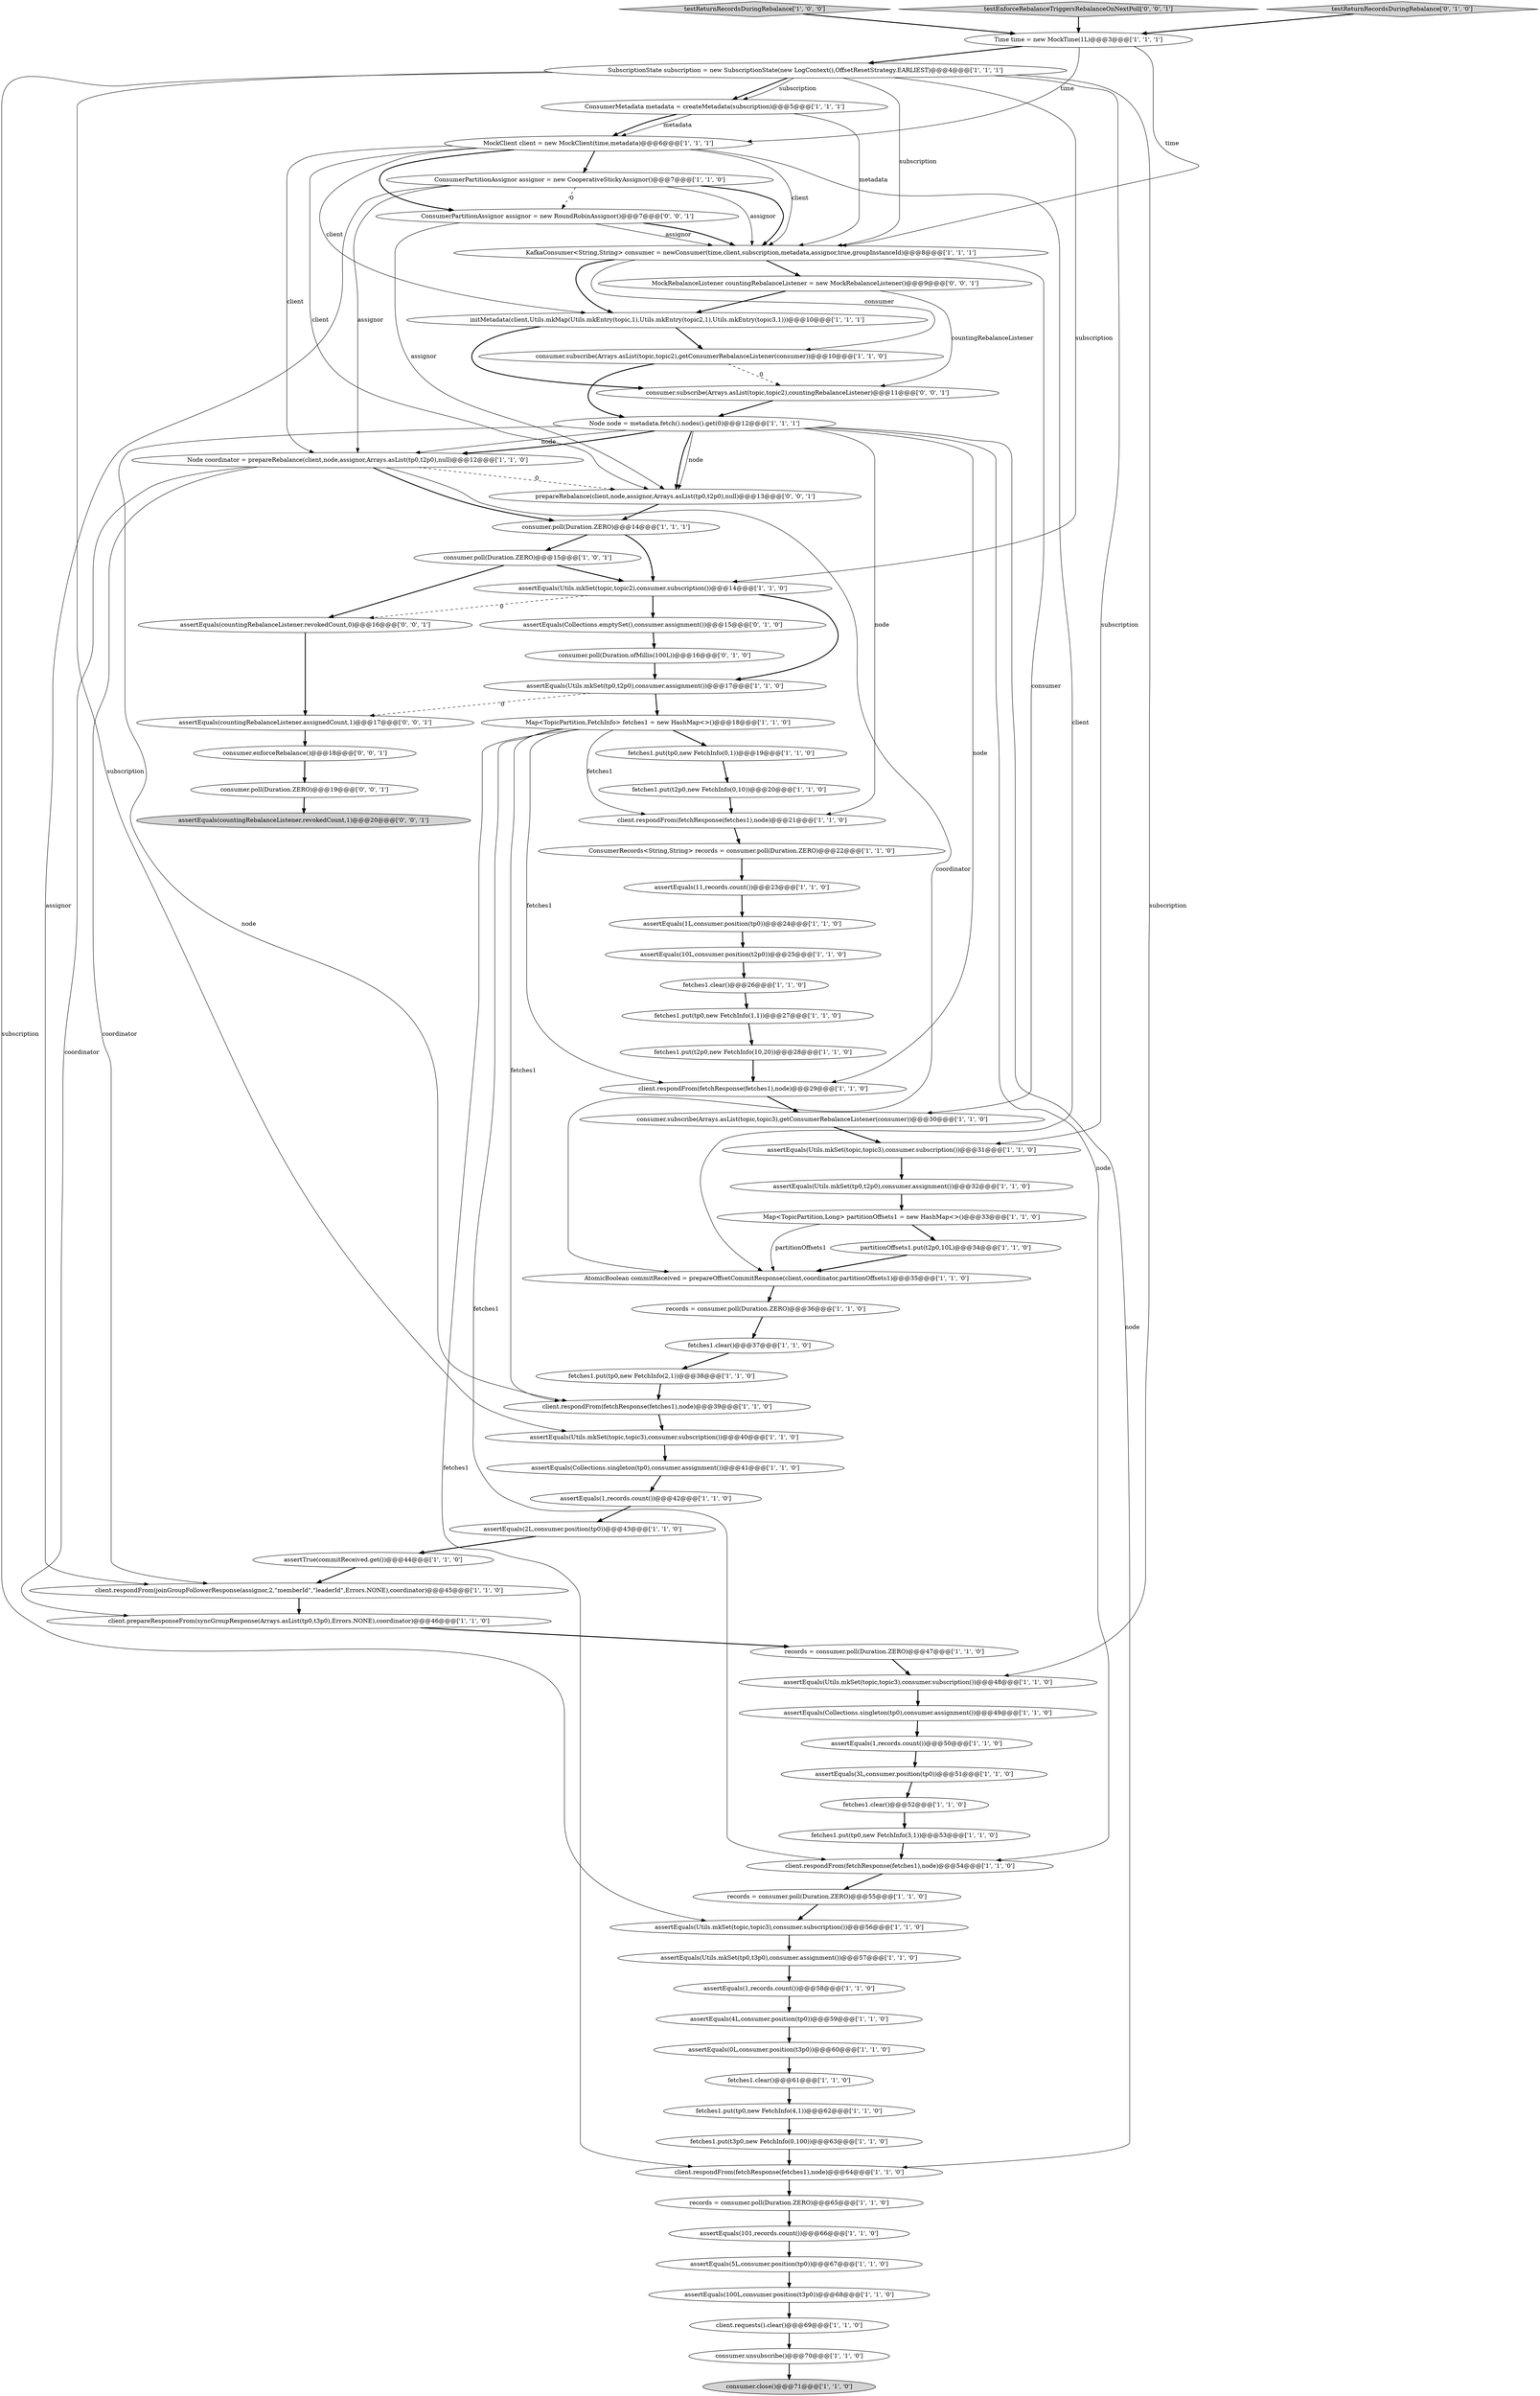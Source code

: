 digraph {
26 [style = filled, label = "MockClient client = new MockClient(time,metadata)@@@6@@@['1', '1', '1']", fillcolor = white, shape = ellipse image = "AAA0AAABBB1BBB"];
43 [style = filled, label = "initMetadata(client,Utils.mkMap(Utils.mkEntry(topic,1),Utils.mkEntry(topic2,1),Utils.mkEntry(topic3,1)))@@@10@@@['1', '1', '1']", fillcolor = white, shape = ellipse image = "AAA0AAABBB1BBB"];
7 [style = filled, label = "assertEquals(1,records.count())@@@42@@@['1', '1', '0']", fillcolor = white, shape = ellipse image = "AAA0AAABBB1BBB"];
50 [style = filled, label = "assertEquals(Utils.mkSet(tp0,t2p0),consumer.assignment())@@@32@@@['1', '1', '0']", fillcolor = white, shape = ellipse image = "AAA0AAABBB1BBB"];
22 [style = filled, label = "fetches1.clear()@@@37@@@['1', '1', '0']", fillcolor = white, shape = ellipse image = "AAA0AAABBB1BBB"];
51 [style = filled, label = "assertEquals(100L,consumer.position(t3p0))@@@68@@@['1', '1', '0']", fillcolor = white, shape = ellipse image = "AAA0AAABBB1BBB"];
17 [style = filled, label = "assertEquals(0L,consumer.position(t3p0))@@@60@@@['1', '1', '0']", fillcolor = white, shape = ellipse image = "AAA0AAABBB1BBB"];
31 [style = filled, label = "consumer.subscribe(Arrays.asList(topic,topic2),getConsumerRebalanceListener(consumer))@@@10@@@['1', '1', '0']", fillcolor = white, shape = ellipse image = "AAA0AAABBB1BBB"];
6 [style = filled, label = "fetches1.clear()@@@26@@@['1', '1', '0']", fillcolor = white, shape = ellipse image = "AAA0AAABBB1BBB"];
58 [style = filled, label = "assertEquals(2L,consumer.position(tp0))@@@43@@@['1', '1', '0']", fillcolor = white, shape = ellipse image = "AAA0AAABBB1BBB"];
8 [style = filled, label = "assertEquals(Utils.mkSet(tp0,t3p0),consumer.assignment())@@@57@@@['1', '1', '0']", fillcolor = white, shape = ellipse image = "AAA0AAABBB1BBB"];
67 [style = filled, label = "Map<TopicPartition,FetchInfo> fetches1 = new HashMap<>()@@@18@@@['1', '1', '0']", fillcolor = white, shape = ellipse image = "AAA0AAABBB1BBB"];
18 [style = filled, label = "assertEquals(Utils.mkSet(topic,topic3),consumer.subscription())@@@56@@@['1', '1', '0']", fillcolor = white, shape = ellipse image = "AAA0AAABBB1BBB"];
64 [style = filled, label = "Node coordinator = prepareRebalance(client,node,assignor,Arrays.asList(tp0,t2p0),null)@@@12@@@['1', '1', '0']", fillcolor = white, shape = ellipse image = "AAA0AAABBB1BBB"];
74 [style = filled, label = "consumer.subscribe(Arrays.asList(topic,topic2),countingRebalanceListener)@@@11@@@['0', '0', '1']", fillcolor = white, shape = ellipse image = "AAA0AAABBB3BBB"];
1 [style = filled, label = "assertEquals(Collections.singleton(tp0),consumer.assignment())@@@49@@@['1', '1', '0']", fillcolor = white, shape = ellipse image = "AAA0AAABBB1BBB"];
30 [style = filled, label = "ConsumerMetadata metadata = createMetadata(subscription)@@@5@@@['1', '1', '1']", fillcolor = white, shape = ellipse image = "AAA0AAABBB1BBB"];
14 [style = filled, label = "client.respondFrom(fetchResponse(fetches1),node)@@@54@@@['1', '1', '0']", fillcolor = white, shape = ellipse image = "AAA0AAABBB1BBB"];
21 [style = filled, label = "assertEquals(Utils.mkSet(topic,topic2),consumer.subscription())@@@14@@@['1', '1', '0']", fillcolor = white, shape = ellipse image = "AAA0AAABBB1BBB"];
47 [style = filled, label = "SubscriptionState subscription = new SubscriptionState(new LogContext(),OffsetResetStrategy.EARLIEST)@@@4@@@['1', '1', '1']", fillcolor = white, shape = ellipse image = "AAA0AAABBB1BBB"];
29 [style = filled, label = "assertEquals(4L,consumer.position(tp0))@@@59@@@['1', '1', '0']", fillcolor = white, shape = ellipse image = "AAA0AAABBB1BBB"];
4 [style = filled, label = "client.respondFrom(fetchResponse(fetches1),node)@@@64@@@['1', '1', '0']", fillcolor = white, shape = ellipse image = "AAA0AAABBB1BBB"];
35 [style = filled, label = "assertEquals(Collections.singleton(tp0),consumer.assignment())@@@41@@@['1', '1', '0']", fillcolor = white, shape = ellipse image = "AAA0AAABBB1BBB"];
27 [style = filled, label = "client.respondFrom(fetchResponse(fetches1),node)@@@29@@@['1', '1', '0']", fillcolor = white, shape = ellipse image = "AAA0AAABBB1BBB"];
53 [style = filled, label = "fetches1.put(t2p0,new FetchInfo(0,10))@@@20@@@['1', '1', '0']", fillcolor = white, shape = ellipse image = "AAA0AAABBB1BBB"];
62 [style = filled, label = "assertEquals(11,records.count())@@@23@@@['1', '1', '0']", fillcolor = white, shape = ellipse image = "AAA0AAABBB1BBB"];
49 [style = filled, label = "assertEquals(10L,consumer.position(t2p0))@@@25@@@['1', '1', '0']", fillcolor = white, shape = ellipse image = "AAA0AAABBB1BBB"];
38 [style = filled, label = "partitionOffsets1.put(t2p0,10L)@@@34@@@['1', '1', '0']", fillcolor = white, shape = ellipse image = "AAA0AAABBB1BBB"];
68 [style = filled, label = "fetches1.put(t2p0,new FetchInfo(10,20))@@@28@@@['1', '1', '0']", fillcolor = white, shape = ellipse image = "AAA0AAABBB1BBB"];
71 [style = filled, label = "consumer.poll(Duration.ofMillis(100L))@@@16@@@['0', '1', '0']", fillcolor = white, shape = ellipse image = "AAA1AAABBB2BBB"];
76 [style = filled, label = "MockRebalanceListener countingRebalanceListener = new MockRebalanceListener()@@@9@@@['0', '0', '1']", fillcolor = white, shape = ellipse image = "AAA0AAABBB3BBB"];
13 [style = filled, label = "records = consumer.poll(Duration.ZERO)@@@47@@@['1', '1', '0']", fillcolor = white, shape = ellipse image = "AAA0AAABBB1BBB"];
5 [style = filled, label = "ConsumerPartitionAssignor assignor = new CooperativeStickyAssignor()@@@7@@@['1', '1', '0']", fillcolor = white, shape = ellipse image = "AAA0AAABBB1BBB"];
10 [style = filled, label = "fetches1.put(tp0,new FetchInfo(1,1))@@@27@@@['1', '1', '0']", fillcolor = white, shape = ellipse image = "AAA0AAABBB1BBB"];
78 [style = filled, label = "assertEquals(countingRebalanceListener.assignedCount,1)@@@17@@@['0', '0', '1']", fillcolor = white, shape = ellipse image = "AAA0AAABBB3BBB"];
0 [style = filled, label = "Node node = metadata.fetch().nodes().get(0)@@@12@@@['1', '1', '1']", fillcolor = white, shape = ellipse image = "AAA0AAABBB1BBB"];
19 [style = filled, label = "records = consumer.poll(Duration.ZERO)@@@65@@@['1', '1', '0']", fillcolor = white, shape = ellipse image = "AAA0AAABBB1BBB"];
32 [style = filled, label = "client.respondFrom(fetchResponse(fetches1),node)@@@39@@@['1', '1', '0']", fillcolor = white, shape = ellipse image = "AAA0AAABBB1BBB"];
66 [style = filled, label = "testReturnRecordsDuringRebalance['1', '0', '0']", fillcolor = lightgray, shape = diamond image = "AAA0AAABBB1BBB"];
77 [style = filled, label = "consumer.enforceRebalance()@@@18@@@['0', '0', '1']", fillcolor = white, shape = ellipse image = "AAA0AAABBB3BBB"];
3 [style = filled, label = "ConsumerRecords<String,String> records = consumer.poll(Duration.ZERO)@@@22@@@['1', '1', '0']", fillcolor = white, shape = ellipse image = "AAA0AAABBB1BBB"];
11 [style = filled, label = "fetches1.put(t3p0,new FetchInfo(0,100))@@@63@@@['1', '1', '0']", fillcolor = white, shape = ellipse image = "AAA0AAABBB1BBB"];
23 [style = filled, label = "AtomicBoolean commitReceived = prepareOffsetCommitResponse(client,coordinator,partitionOffsets1)@@@35@@@['1', '1', '0']", fillcolor = white, shape = ellipse image = "AAA0AAABBB1BBB"];
44 [style = filled, label = "assertEquals(1,records.count())@@@58@@@['1', '1', '0']", fillcolor = white, shape = ellipse image = "AAA0AAABBB1BBB"];
40 [style = filled, label = "fetches1.put(tp0,new FetchInfo(3,1))@@@53@@@['1', '1', '0']", fillcolor = white, shape = ellipse image = "AAA0AAABBB1BBB"];
36 [style = filled, label = "fetches1.clear()@@@61@@@['1', '1', '0']", fillcolor = white, shape = ellipse image = "AAA0AAABBB1BBB"];
57 [style = filled, label = "Time time = new MockTime(1L)@@@3@@@['1', '1', '1']", fillcolor = white, shape = ellipse image = "AAA0AAABBB1BBB"];
59 [style = filled, label = "assertEquals(5L,consumer.position(tp0))@@@67@@@['1', '1', '0']", fillcolor = white, shape = ellipse image = "AAA0AAABBB1BBB"];
69 [style = filled, label = "assertEquals(Collections.emptySet(),consumer.assignment())@@@15@@@['0', '1', '0']", fillcolor = white, shape = ellipse image = "AAA1AAABBB2BBB"];
42 [style = filled, label = "fetches1.put(tp0,new FetchInfo(2,1))@@@38@@@['1', '1', '0']", fillcolor = white, shape = ellipse image = "AAA0AAABBB1BBB"];
24 [style = filled, label = "fetches1.put(tp0,new FetchInfo(0,1))@@@19@@@['1', '1', '0']", fillcolor = white, shape = ellipse image = "AAA0AAABBB1BBB"];
37 [style = filled, label = "assertTrue(commitReceived.get())@@@44@@@['1', '1', '0']", fillcolor = white, shape = ellipse image = "AAA0AAABBB1BBB"];
12 [style = filled, label = "consumer.close()@@@71@@@['1', '1', '0']", fillcolor = lightgray, shape = ellipse image = "AAA0AAABBB1BBB"];
9 [style = filled, label = "assertEquals(Utils.mkSet(topic,topic3),consumer.subscription())@@@31@@@['1', '1', '0']", fillcolor = white, shape = ellipse image = "AAA0AAABBB1BBB"];
46 [style = filled, label = "consumer.poll(Duration.ZERO)@@@15@@@['1', '0', '1']", fillcolor = white, shape = ellipse image = "AAA0AAABBB1BBB"];
65 [style = filled, label = "consumer.subscribe(Arrays.asList(topic,topic3),getConsumerRebalanceListener(consumer))@@@30@@@['1', '1', '0']", fillcolor = white, shape = ellipse image = "AAA0AAABBB1BBB"];
15 [style = filled, label = "assertEquals(Utils.mkSet(topic,topic3),consumer.subscription())@@@40@@@['1', '1', '0']", fillcolor = white, shape = ellipse image = "AAA0AAABBB1BBB"];
81 [style = filled, label = "testEnforceRebalanceTriggersRebalanceOnNextPoll['0', '0', '1']", fillcolor = lightgray, shape = diamond image = "AAA0AAABBB3BBB"];
63 [style = filled, label = "records = consumer.poll(Duration.ZERO)@@@36@@@['1', '1', '0']", fillcolor = white, shape = ellipse image = "AAA0AAABBB1BBB"];
45 [style = filled, label = "records = consumer.poll(Duration.ZERO)@@@55@@@['1', '1', '0']", fillcolor = white, shape = ellipse image = "AAA0AAABBB1BBB"];
55 [style = filled, label = "client.respondFrom(fetchResponse(fetches1),node)@@@21@@@['1', '1', '0']", fillcolor = white, shape = ellipse image = "AAA0AAABBB1BBB"];
2 [style = filled, label = "fetches1.put(tp0,new FetchInfo(4,1))@@@62@@@['1', '1', '0']", fillcolor = white, shape = ellipse image = "AAA0AAABBB1BBB"];
54 [style = filled, label = "assertEquals(1,records.count())@@@50@@@['1', '1', '0']", fillcolor = white, shape = ellipse image = "AAA0AAABBB1BBB"];
25 [style = filled, label = "client.respondFrom(joinGroupFollowerResponse(assignor,2,\"memberId\",\"leaderId\",Errors.NONE),coordinator)@@@45@@@['1', '1', '0']", fillcolor = white, shape = ellipse image = "AAA0AAABBB1BBB"];
33 [style = filled, label = "consumer.unsubscribe()@@@70@@@['1', '1', '0']", fillcolor = white, shape = ellipse image = "AAA0AAABBB1BBB"];
75 [style = filled, label = "ConsumerPartitionAssignor assignor = new RoundRobinAssignor()@@@7@@@['0', '0', '1']", fillcolor = white, shape = ellipse image = "AAA0AAABBB3BBB"];
34 [style = filled, label = "assertEquals(1L,consumer.position(tp0))@@@24@@@['1', '1', '0']", fillcolor = white, shape = ellipse image = "AAA0AAABBB1BBB"];
20 [style = filled, label = "assertEquals(Utils.mkSet(topic,topic3),consumer.subscription())@@@48@@@['1', '1', '0']", fillcolor = white, shape = ellipse image = "AAA0AAABBB1BBB"];
41 [style = filled, label = "client.requests().clear()@@@69@@@['1', '1', '0']", fillcolor = white, shape = ellipse image = "AAA0AAABBB1BBB"];
72 [style = filled, label = "assertEquals(countingRebalanceListener.revokedCount,0)@@@16@@@['0', '0', '1']", fillcolor = white, shape = ellipse image = "AAA0AAABBB3BBB"];
79 [style = filled, label = "consumer.poll(Duration.ZERO)@@@19@@@['0', '0', '1']", fillcolor = white, shape = ellipse image = "AAA0AAABBB3BBB"];
28 [style = filled, label = "Map<TopicPartition,Long> partitionOffsets1 = new HashMap<>()@@@33@@@['1', '1', '0']", fillcolor = white, shape = ellipse image = "AAA0AAABBB1BBB"];
60 [style = filled, label = "assertEquals(Utils.mkSet(tp0,t2p0),consumer.assignment())@@@17@@@['1', '1', '0']", fillcolor = white, shape = ellipse image = "AAA0AAABBB1BBB"];
56 [style = filled, label = "assertEquals(3L,consumer.position(tp0))@@@51@@@['1', '1', '0']", fillcolor = white, shape = ellipse image = "AAA0AAABBB1BBB"];
70 [style = filled, label = "testReturnRecordsDuringRebalance['0', '1', '0']", fillcolor = lightgray, shape = diamond image = "AAA0AAABBB2BBB"];
39 [style = filled, label = "fetches1.clear()@@@52@@@['1', '1', '0']", fillcolor = white, shape = ellipse image = "AAA0AAABBB1BBB"];
80 [style = filled, label = "prepareRebalance(client,node,assignor,Arrays.asList(tp0,t2p0),null)@@@13@@@['0', '0', '1']", fillcolor = white, shape = ellipse image = "AAA0AAABBB3BBB"];
61 [style = filled, label = "KafkaConsumer<String,String> consumer = newConsumer(time,client,subscription,metadata,assignor,true,groupInstanceId)@@@8@@@['1', '1', '1']", fillcolor = white, shape = ellipse image = "AAA0AAABBB1BBB"];
73 [style = filled, label = "assertEquals(countingRebalanceListener.revokedCount,1)@@@20@@@['0', '0', '1']", fillcolor = lightgray, shape = ellipse image = "AAA0AAABBB3BBB"];
16 [style = filled, label = "assertEquals(101,records.count())@@@66@@@['1', '1', '0']", fillcolor = white, shape = ellipse image = "AAA0AAABBB1BBB"];
52 [style = filled, label = "consumer.poll(Duration.ZERO)@@@14@@@['1', '1', '1']", fillcolor = white, shape = ellipse image = "AAA0AAABBB1BBB"];
48 [style = filled, label = "client.prepareResponseFrom(syncGroupResponse(Arrays.asList(tp0,t3p0),Errors.NONE),coordinator)@@@46@@@['1', '1', '0']", fillcolor = white, shape = ellipse image = "AAA0AAABBB1BBB"];
16->59 [style = bold, label=""];
47->15 [style = solid, label="subscription"];
11->4 [style = bold, label=""];
46->72 [style = bold, label=""];
22->42 [style = bold, label=""];
61->31 [style = solid, label="consumer"];
61->43 [style = bold, label=""];
53->55 [style = bold, label=""];
50->28 [style = bold, label=""];
42->32 [style = bold, label=""];
36->2 [style = bold, label=""];
34->49 [style = bold, label=""];
54->56 [style = bold, label=""];
47->20 [style = solid, label="subscription"];
57->26 [style = solid, label="time"];
58->37 [style = bold, label=""];
47->30 [style = bold, label=""];
65->9 [style = bold, label=""];
20->1 [style = bold, label=""];
30->61 [style = solid, label="metadata"];
27->65 [style = bold, label=""];
75->61 [style = solid, label="assignor"];
76->74 [style = solid, label="countingRebalanceListener"];
0->27 [style = solid, label="node"];
4->19 [style = bold, label=""];
26->61 [style = solid, label="client"];
64->52 [style = bold, label=""];
29->17 [style = bold, label=""];
69->71 [style = bold, label=""];
5->75 [style = dashed, label="0"];
28->23 [style = solid, label="partitionOffsets1"];
67->24 [style = bold, label=""];
26->64 [style = solid, label="client"];
64->80 [style = dashed, label="0"];
5->64 [style = solid, label="assignor"];
79->73 [style = bold, label=""];
13->20 [style = bold, label=""];
48->13 [style = bold, label=""];
64->25 [style = solid, label="coordinator"];
33->12 [style = bold, label=""];
43->74 [style = bold, label=""];
30->26 [style = solid, label="metadata"];
67->55 [style = solid, label="fetches1"];
47->21 [style = solid, label="subscription"];
30->26 [style = bold, label=""];
57->61 [style = solid, label="time"];
24->53 [style = bold, label=""];
57->47 [style = bold, label=""];
28->38 [style = bold, label=""];
60->78 [style = dashed, label="0"];
46->21 [style = bold, label=""];
14->45 [style = bold, label=""];
47->30 [style = solid, label="subscription"];
26->23 [style = solid, label="client"];
71->60 [style = bold, label=""];
47->9 [style = solid, label="subscription"];
60->67 [style = bold, label=""];
44->29 [style = bold, label=""];
0->80 [style = solid, label="node"];
26->43 [style = solid, label="client"];
74->0 [style = bold, label=""];
67->14 [style = solid, label="fetches1"];
38->23 [style = bold, label=""];
1->54 [style = bold, label=""];
5->61 [style = bold, label=""];
68->27 [style = bold, label=""];
18->8 [style = bold, label=""];
9->50 [style = bold, label=""];
0->32 [style = solid, label="node"];
76->43 [style = bold, label=""];
61->76 [style = bold, label=""];
52->21 [style = bold, label=""];
26->75 [style = bold, label=""];
49->6 [style = bold, label=""];
25->48 [style = bold, label=""];
41->33 [style = bold, label=""];
59->51 [style = bold, label=""];
77->79 [style = bold, label=""];
52->46 [style = bold, label=""];
64->23 [style = solid, label="coordinator"];
10->68 [style = bold, label=""];
47->61 [style = solid, label="subscription"];
23->63 [style = bold, label=""];
21->69 [style = bold, label=""];
35->7 [style = bold, label=""];
72->78 [style = bold, label=""];
75->80 [style = solid, label="assignor"];
0->64 [style = solid, label="node"];
19->16 [style = bold, label=""];
0->14 [style = solid, label="node"];
62->34 [style = bold, label=""];
17->36 [style = bold, label=""];
26->80 [style = solid, label="client"];
67->4 [style = solid, label="fetches1"];
15->35 [style = bold, label=""];
80->52 [style = bold, label=""];
21->60 [style = bold, label=""];
8->44 [style = bold, label=""];
51->41 [style = bold, label=""];
5->25 [style = solid, label="assignor"];
7->58 [style = bold, label=""];
45->18 [style = bold, label=""];
64->48 [style = solid, label="coordinator"];
67->27 [style = solid, label="fetches1"];
61->65 [style = solid, label="consumer"];
43->31 [style = bold, label=""];
75->61 [style = bold, label=""];
2->11 [style = bold, label=""];
70->57 [style = bold, label=""];
0->64 [style = bold, label=""];
0->4 [style = solid, label="node"];
63->22 [style = bold, label=""];
3->62 [style = bold, label=""];
78->77 [style = bold, label=""];
56->39 [style = bold, label=""];
6->10 [style = bold, label=""];
0->80 [style = bold, label=""];
26->5 [style = bold, label=""];
40->14 [style = bold, label=""];
81->57 [style = bold, label=""];
67->32 [style = solid, label="fetches1"];
47->18 [style = solid, label="subscription"];
55->3 [style = bold, label=""];
0->55 [style = solid, label="node"];
21->72 [style = dashed, label="0"];
5->61 [style = solid, label="assignor"];
39->40 [style = bold, label=""];
31->74 [style = dashed, label="0"];
32->15 [style = bold, label=""];
37->25 [style = bold, label=""];
66->57 [style = bold, label=""];
31->0 [style = bold, label=""];
}
